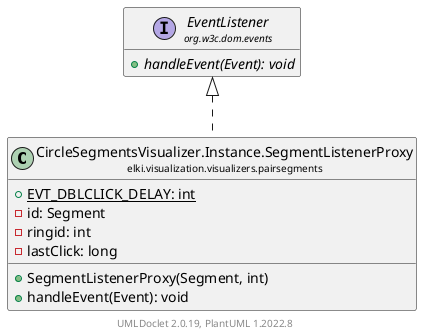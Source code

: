 @startuml
    remove .*\.(Instance|Par|Parameterizer|Factory)$
    set namespaceSeparator none
    hide empty fields
    hide empty methods

    class "<size:14>CircleSegmentsVisualizer.Instance.SegmentListenerProxy\n<size:10>elki.visualization.visualizers.pairsegments" as elki.visualization.visualizers.pairsegments.CircleSegmentsVisualizer.Instance.SegmentListenerProxy [[CircleSegmentsVisualizer.Instance.SegmentListenerProxy.html]] {
        {static} +EVT_DBLCLICK_DELAY: int
        -id: Segment
        -ringid: int
        -lastClick: long
        +SegmentListenerProxy(Segment, int)
        +handleEvent(Event): void
    }

    interface "<size:14>EventListener\n<size:10>org.w3c.dom.events" as org.w3c.dom.events.EventListener {
        {abstract} +handleEvent(Event): void
    }
    class "<size:14>CircleSegmentsVisualizer.Instance\n<size:10>elki.visualization.visualizers.pairsegments" as elki.visualization.visualizers.pairsegments.CircleSegmentsVisualizer.Instance [[CircleSegmentsVisualizer.Instance.html]]

    org.w3c.dom.events.EventListener <|.. elki.visualization.visualizers.pairsegments.CircleSegmentsVisualizer.Instance.SegmentListenerProxy
    elki.visualization.visualizers.pairsegments.CircleSegmentsVisualizer.Instance +-- elki.visualization.visualizers.pairsegments.CircleSegmentsVisualizer.Instance.SegmentListenerProxy

    center footer UMLDoclet 2.0.19, PlantUML 1.2022.8
@enduml
